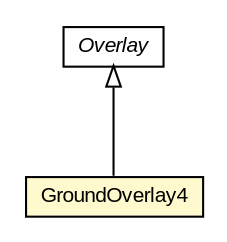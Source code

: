 #!/usr/local/bin/dot
#
# Class diagram 
# Generated by UMLGraph version R5_6-24-gf6e263 (http://www.umlgraph.org/)
#

digraph G {
	edge [fontname="arial",fontsize=10,labelfontname="arial",labelfontsize=10];
	node [fontname="arial",fontsize=10,shape=plaintext];
	nodesep=0.25;
	ranksep=0.5;
	// org.osmdroid.views.overlay.GroundOverlay4
	c114669 [label=<<table title="org.osmdroid.views.overlay.GroundOverlay4" border="0" cellborder="1" cellspacing="0" cellpadding="2" port="p" bgcolor="lemonChiffon" href="./GroundOverlay4.html">
		<tr><td><table border="0" cellspacing="0" cellpadding="1">
<tr><td align="center" balign="center"> GroundOverlay4 </td></tr>
		</table></td></tr>
		</table>>, URL="./GroundOverlay4.html", fontname="arial", fontcolor="black", fontsize=10.0];
	// org.osmdroid.views.overlay.Overlay
	c114709 [label=<<table title="org.osmdroid.views.overlay.Overlay" border="0" cellborder="1" cellspacing="0" cellpadding="2" port="p" href="./Overlay.html">
		<tr><td><table border="0" cellspacing="0" cellpadding="1">
<tr><td align="center" balign="center"><font face="arial italic"> Overlay </font></td></tr>
		</table></td></tr>
		</table>>, URL="./Overlay.html", fontname="arial", fontcolor="black", fontsize=10.0];
	//org.osmdroid.views.overlay.GroundOverlay4 extends org.osmdroid.views.overlay.Overlay
	c114709:p -> c114669:p [dir=back,arrowtail=empty];
}

